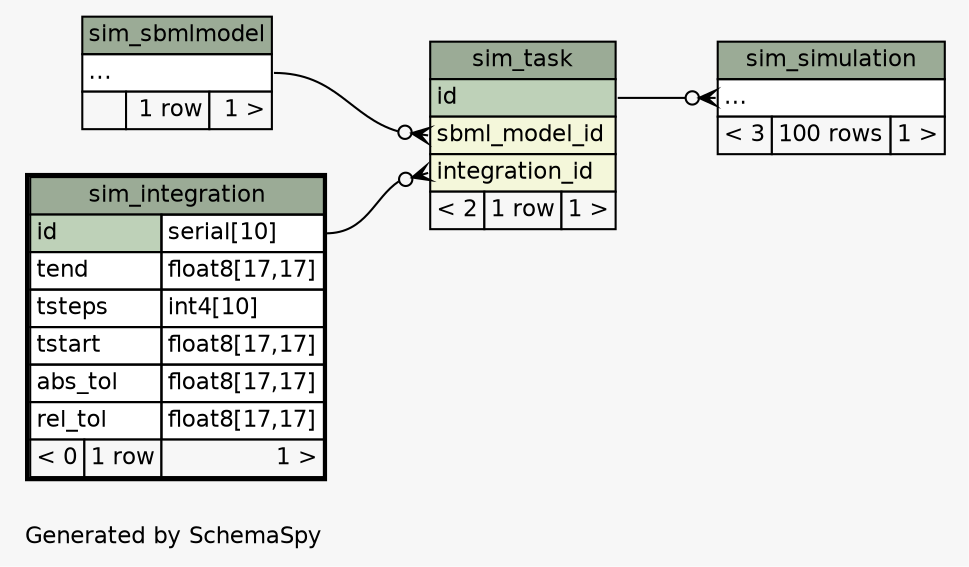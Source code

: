 // dot 2.26.3 on Linux 3.11.0-12-generic
// SchemaSpy rev 590
digraph "twoDegreesRelationshipsDiagram" {
  graph [
    rankdir="RL"
    bgcolor="#f7f7f7"
    label="\nGenerated by SchemaSpy"
    labeljust="l"
    nodesep="0.18"
    ranksep="0.46"
    fontname="Helvetica"
    fontsize="11"
  ];
  node [
    fontname="Helvetica"
    fontsize="11"
    shape="plaintext"
  ];
  edge [
    arrowsize="0.8"
  ];
  "sim_simulation":"elipses":w -> "sim_task":"id":e [arrowhead=none dir=back arrowtail=crowodot];
  "sim_task":"integration_id":w -> "sim_integration":"id.type":e [arrowhead=none dir=back arrowtail=crowodot];
  "sim_task":"sbml_model_id":w -> "sim_sbmlmodel":"elipses":e [arrowhead=none dir=back arrowtail=crowodot];
  "sim_integration" [
    label=<
    <TABLE BORDER="2" CELLBORDER="1" CELLSPACING="0" BGCOLOR="#ffffff">
      <TR><TD COLSPAN="3" BGCOLOR="#9bab96" ALIGN="CENTER">sim_integration</TD></TR>
      <TR><TD PORT="id" COLSPAN="2" BGCOLOR="#bed1b8" ALIGN="LEFT">id</TD><TD PORT="id.type" ALIGN="LEFT">serial[10]</TD></TR>
      <TR><TD PORT="tend" COLSPAN="2" ALIGN="LEFT">tend</TD><TD PORT="tend.type" ALIGN="LEFT">float8[17,17]</TD></TR>
      <TR><TD PORT="tsteps" COLSPAN="2" ALIGN="LEFT">tsteps</TD><TD PORT="tsteps.type" ALIGN="LEFT">int4[10]</TD></TR>
      <TR><TD PORT="tstart" COLSPAN="2" ALIGN="LEFT">tstart</TD><TD PORT="tstart.type" ALIGN="LEFT">float8[17,17]</TD></TR>
      <TR><TD PORT="abs_tol" COLSPAN="2" ALIGN="LEFT">abs_tol</TD><TD PORT="abs_tol.type" ALIGN="LEFT">float8[17,17]</TD></TR>
      <TR><TD PORT="rel_tol" COLSPAN="2" ALIGN="LEFT">rel_tol</TD><TD PORT="rel_tol.type" ALIGN="LEFT">float8[17,17]</TD></TR>
      <TR><TD ALIGN="LEFT" BGCOLOR="#f7f7f7">&lt; 0</TD><TD ALIGN="RIGHT" BGCOLOR="#f7f7f7">1 row</TD><TD ALIGN="RIGHT" BGCOLOR="#f7f7f7">1 &gt;</TD></TR>
    </TABLE>>
    URL="sim_integration.html"
    tooltip="sim_integration"
  ];
  "sim_sbmlmodel" [
    label=<
    <TABLE BORDER="0" CELLBORDER="1" CELLSPACING="0" BGCOLOR="#ffffff">
      <TR><TD COLSPAN="3" BGCOLOR="#9bab96" ALIGN="CENTER">sim_sbmlmodel</TD></TR>
      <TR><TD PORT="elipses" COLSPAN="3" ALIGN="LEFT">...</TD></TR>
      <TR><TD ALIGN="LEFT" BGCOLOR="#f7f7f7">  </TD><TD ALIGN="RIGHT" BGCOLOR="#f7f7f7">1 row</TD><TD ALIGN="RIGHT" BGCOLOR="#f7f7f7">1 &gt;</TD></TR>
    </TABLE>>
    URL="sim_sbmlmodel.html"
    tooltip="sim_sbmlmodel"
  ];
  "sim_simulation" [
    label=<
    <TABLE BORDER="0" CELLBORDER="1" CELLSPACING="0" BGCOLOR="#ffffff">
      <TR><TD COLSPAN="3" BGCOLOR="#9bab96" ALIGN="CENTER">sim_simulation</TD></TR>
      <TR><TD PORT="elipses" COLSPAN="3" ALIGN="LEFT">...</TD></TR>
      <TR><TD ALIGN="LEFT" BGCOLOR="#f7f7f7">&lt; 3</TD><TD ALIGN="RIGHT" BGCOLOR="#f7f7f7">100 rows</TD><TD ALIGN="RIGHT" BGCOLOR="#f7f7f7">1 &gt;</TD></TR>
    </TABLE>>
    URL="sim_simulation.html"
    tooltip="sim_simulation"
  ];
  "sim_task" [
    label=<
    <TABLE BORDER="0" CELLBORDER="1" CELLSPACING="0" BGCOLOR="#ffffff">
      <TR><TD COLSPAN="3" BGCOLOR="#9bab96" ALIGN="CENTER">sim_task</TD></TR>
      <TR><TD PORT="id" COLSPAN="3" BGCOLOR="#bed1b8" ALIGN="LEFT">id</TD></TR>
      <TR><TD PORT="sbml_model_id" COLSPAN="3" BGCOLOR="#f4f7da" ALIGN="LEFT">sbml_model_id</TD></TR>
      <TR><TD PORT="integration_id" COLSPAN="3" BGCOLOR="#f4f7da" ALIGN="LEFT">integration_id</TD></TR>
      <TR><TD ALIGN="LEFT" BGCOLOR="#f7f7f7">&lt; 2</TD><TD ALIGN="RIGHT" BGCOLOR="#f7f7f7">1 row</TD><TD ALIGN="RIGHT" BGCOLOR="#f7f7f7">1 &gt;</TD></TR>
    </TABLE>>
    URL="sim_task.html"
    tooltip="sim_task"
  ];
}
